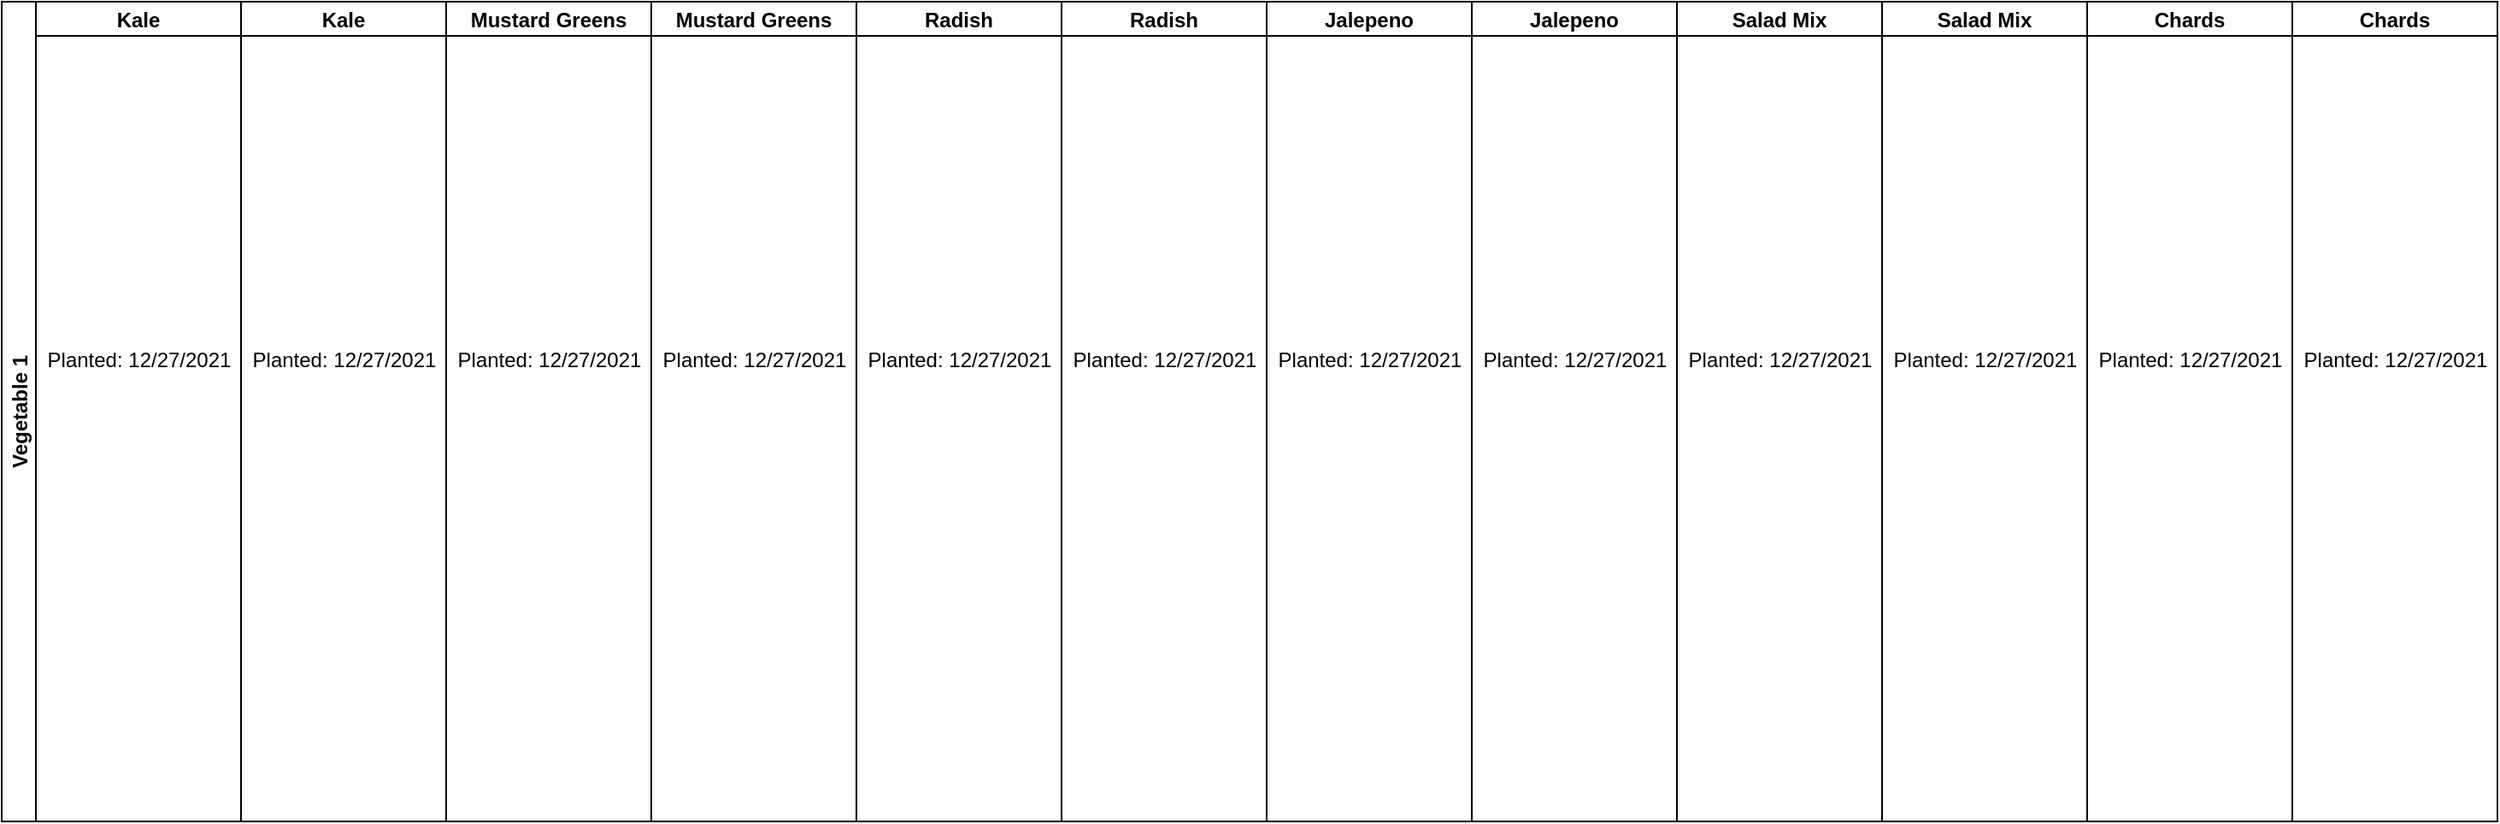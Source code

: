 <mxfile version="16.1.0" type="github"><diagram id="yHEFBjre0bWm8jEzyCDF" name="Page-1"><mxGraphModel dx="2036" dy="1138" grid="1" gridSize="10" guides="1" tooltips="1" connect="1" arrows="1" fold="1" page="1" pageScale="1" pageWidth="850" pageHeight="1100" math="0" shadow="0"><root><mxCell id="0"/><mxCell id="1" parent="0"/><mxCell id="S4OQC5h1mxq3_K8Vj7pI-27" value="" style="group" vertex="1" connectable="0" parent="1"><mxGeometry x="40" y="160" width="1460" height="480" as="geometry"/></mxCell><mxCell id="S4OQC5h1mxq3_K8Vj7pI-14" value="Vegetable 1" style="swimlane;childLayout=stackLayout;resizeParent=1;resizeParentMax=0;startSize=20;horizontal=0;horizontalStack=1;" vertex="1" parent="S4OQC5h1mxq3_K8Vj7pI-27"><mxGeometry width="380" height="480" as="geometry"/></mxCell><mxCell id="S4OQC5h1mxq3_K8Vj7pI-15" value="Kale" style="swimlane;startSize=20;" vertex="1" parent="S4OQC5h1mxq3_K8Vj7pI-14"><mxGeometry x="20" width="120" height="480" as="geometry"/></mxCell><mxCell id="S4OQC5h1mxq3_K8Vj7pI-28" value="&lt;div&gt;Planted: 12/27/2021&lt;/div&gt;" style="text;html=1;align=center;verticalAlign=middle;resizable=0;points=[];autosize=1;strokeColor=none;fillColor=none;" vertex="1" parent="S4OQC5h1mxq3_K8Vj7pI-15"><mxGeometry y="200" width="120" height="20" as="geometry"/></mxCell><mxCell id="S4OQC5h1mxq3_K8Vj7pI-16" value="Kale" style="swimlane;startSize=20;" vertex="1" parent="S4OQC5h1mxq3_K8Vj7pI-14"><mxGeometry x="140" width="120" height="480" as="geometry"/></mxCell><mxCell id="S4OQC5h1mxq3_K8Vj7pI-33" value="&lt;div&gt;Planted: 12/27/2021&lt;/div&gt;" style="text;html=1;align=center;verticalAlign=middle;resizable=0;points=[];autosize=1;strokeColor=none;fillColor=none;" vertex="1" parent="S4OQC5h1mxq3_K8Vj7pI-16"><mxGeometry y="200" width="120" height="20" as="geometry"/></mxCell><mxCell id="S4OQC5h1mxq3_K8Vj7pI-17" value="Mustard Greens" style="swimlane;startSize=20;" vertex="1" parent="S4OQC5h1mxq3_K8Vj7pI-14"><mxGeometry x="260" width="120" height="480" as="geometry"/></mxCell><mxCell id="S4OQC5h1mxq3_K8Vj7pI-18" value="Mustard Greens" style="swimlane;startSize=20;" vertex="1" parent="S4OQC5h1mxq3_K8Vj7pI-27"><mxGeometry x="380" width="120" height="480" as="geometry"/></mxCell><mxCell id="S4OQC5h1mxq3_K8Vj7pI-19" value="Radish" style="swimlane;startSize=20;" vertex="1" parent="S4OQC5h1mxq3_K8Vj7pI-27"><mxGeometry x="500" width="120" height="480" as="geometry"/></mxCell><mxCell id="S4OQC5h1mxq3_K8Vj7pI-20" value="Radish" style="swimlane;startSize=20;" vertex="1" parent="S4OQC5h1mxq3_K8Vj7pI-27"><mxGeometry x="620" width="120" height="480" as="geometry"/></mxCell><mxCell id="S4OQC5h1mxq3_K8Vj7pI-21" value="Jalepeno" style="swimlane;startSize=20;" vertex="1" parent="S4OQC5h1mxq3_K8Vj7pI-27"><mxGeometry x="740" width="120" height="480" as="geometry"/></mxCell><mxCell id="S4OQC5h1mxq3_K8Vj7pI-40" value="&lt;div&gt;Planted: 12/27/2021&lt;/div&gt;" style="text;html=1;align=center;verticalAlign=middle;resizable=0;points=[];autosize=1;strokeColor=none;fillColor=none;" vertex="1" parent="S4OQC5h1mxq3_K8Vj7pI-21"><mxGeometry y="200" width="120" height="20" as="geometry"/></mxCell><mxCell id="S4OQC5h1mxq3_K8Vj7pI-22" value="Jalepeno" style="swimlane;startSize=20;" vertex="1" parent="S4OQC5h1mxq3_K8Vj7pI-27"><mxGeometry x="860" width="120" height="480" as="geometry"/></mxCell><mxCell id="S4OQC5h1mxq3_K8Vj7pI-41" value="&lt;div&gt;Planted: 12/27/2021&lt;/div&gt;" style="text;html=1;align=center;verticalAlign=middle;resizable=0;points=[];autosize=1;strokeColor=none;fillColor=none;" vertex="1" parent="S4OQC5h1mxq3_K8Vj7pI-22"><mxGeometry y="200" width="120" height="20" as="geometry"/></mxCell><mxCell id="S4OQC5h1mxq3_K8Vj7pI-23" value="Salad Mix" style="swimlane;startSize=20;" vertex="1" parent="S4OQC5h1mxq3_K8Vj7pI-27"><mxGeometry x="980" width="120" height="480" as="geometry"/></mxCell><mxCell id="S4OQC5h1mxq3_K8Vj7pI-42" value="&lt;div&gt;Planted: 12/27/2021&lt;/div&gt;" style="text;html=1;align=center;verticalAlign=middle;resizable=0;points=[];autosize=1;strokeColor=none;fillColor=none;" vertex="1" parent="S4OQC5h1mxq3_K8Vj7pI-23"><mxGeometry y="200" width="120" height="20" as="geometry"/></mxCell><mxCell id="S4OQC5h1mxq3_K8Vj7pI-24" value="Salad Mix" style="swimlane;startSize=20;" vertex="1" parent="S4OQC5h1mxq3_K8Vj7pI-27"><mxGeometry x="1100" width="120" height="480" as="geometry"/></mxCell><mxCell id="S4OQC5h1mxq3_K8Vj7pI-43" value="&lt;div&gt;Planted: 12/27/2021&lt;/div&gt;" style="text;html=1;align=center;verticalAlign=middle;resizable=0;points=[];autosize=1;strokeColor=none;fillColor=none;" vertex="1" parent="S4OQC5h1mxq3_K8Vj7pI-24"><mxGeometry y="200" width="120" height="20" as="geometry"/></mxCell><mxCell id="S4OQC5h1mxq3_K8Vj7pI-25" value="Chards" style="swimlane;startSize=20;" vertex="1" parent="S4OQC5h1mxq3_K8Vj7pI-27"><mxGeometry x="1220" width="120" height="480" as="geometry"/></mxCell><mxCell id="S4OQC5h1mxq3_K8Vj7pI-44" value="&lt;div&gt;Planted: 12/27/2021&lt;/div&gt;" style="text;html=1;align=center;verticalAlign=middle;resizable=0;points=[];autosize=1;strokeColor=none;fillColor=none;" vertex="1" parent="S4OQC5h1mxq3_K8Vj7pI-25"><mxGeometry y="200" width="120" height="20" as="geometry"/></mxCell><mxCell id="S4OQC5h1mxq3_K8Vj7pI-26" value="Chards" style="swimlane;startSize=20;" vertex="1" parent="S4OQC5h1mxq3_K8Vj7pI-27"><mxGeometry x="1340" width="120" height="480" as="geometry"/></mxCell><mxCell id="S4OQC5h1mxq3_K8Vj7pI-45" value="&lt;div&gt;Planted: 12/27/2021&lt;/div&gt;" style="text;html=1;align=center;verticalAlign=middle;resizable=0;points=[];autosize=1;strokeColor=none;fillColor=none;" vertex="1" parent="S4OQC5h1mxq3_K8Vj7pI-26"><mxGeometry y="200" width="120" height="20" as="geometry"/></mxCell><mxCell id="S4OQC5h1mxq3_K8Vj7pI-34" value="&lt;div&gt;Planted: 12/27/2021&lt;/div&gt;" style="text;html=1;align=center;verticalAlign=middle;resizable=0;points=[];autosize=1;strokeColor=none;fillColor=none;" vertex="1" parent="1"><mxGeometry x="300" y="360" width="120" height="20" as="geometry"/></mxCell><mxCell id="S4OQC5h1mxq3_K8Vj7pI-35" value="&lt;div&gt;Planted: 12/27/2021&lt;/div&gt;" style="text;html=1;align=center;verticalAlign=middle;resizable=0;points=[];autosize=1;strokeColor=none;fillColor=none;" vertex="1" parent="1"><mxGeometry x="420" y="360" width="120" height="20" as="geometry"/></mxCell><mxCell id="S4OQC5h1mxq3_K8Vj7pI-37" value="&lt;div&gt;Planted: 12/27/2021&lt;/div&gt;" style="text;html=1;align=center;verticalAlign=middle;resizable=0;points=[];autosize=1;strokeColor=none;fillColor=none;" vertex="1" parent="1"><mxGeometry x="540" y="360" width="120" height="20" as="geometry"/></mxCell><mxCell id="S4OQC5h1mxq3_K8Vj7pI-38" value="&lt;div&gt;Planted: 12/27/2021&lt;/div&gt;" style="text;html=1;align=center;verticalAlign=middle;resizable=0;points=[];autosize=1;strokeColor=none;fillColor=none;" vertex="1" parent="1"><mxGeometry x="660" y="360" width="120" height="20" as="geometry"/></mxCell></root></mxGraphModel></diagram></mxfile>